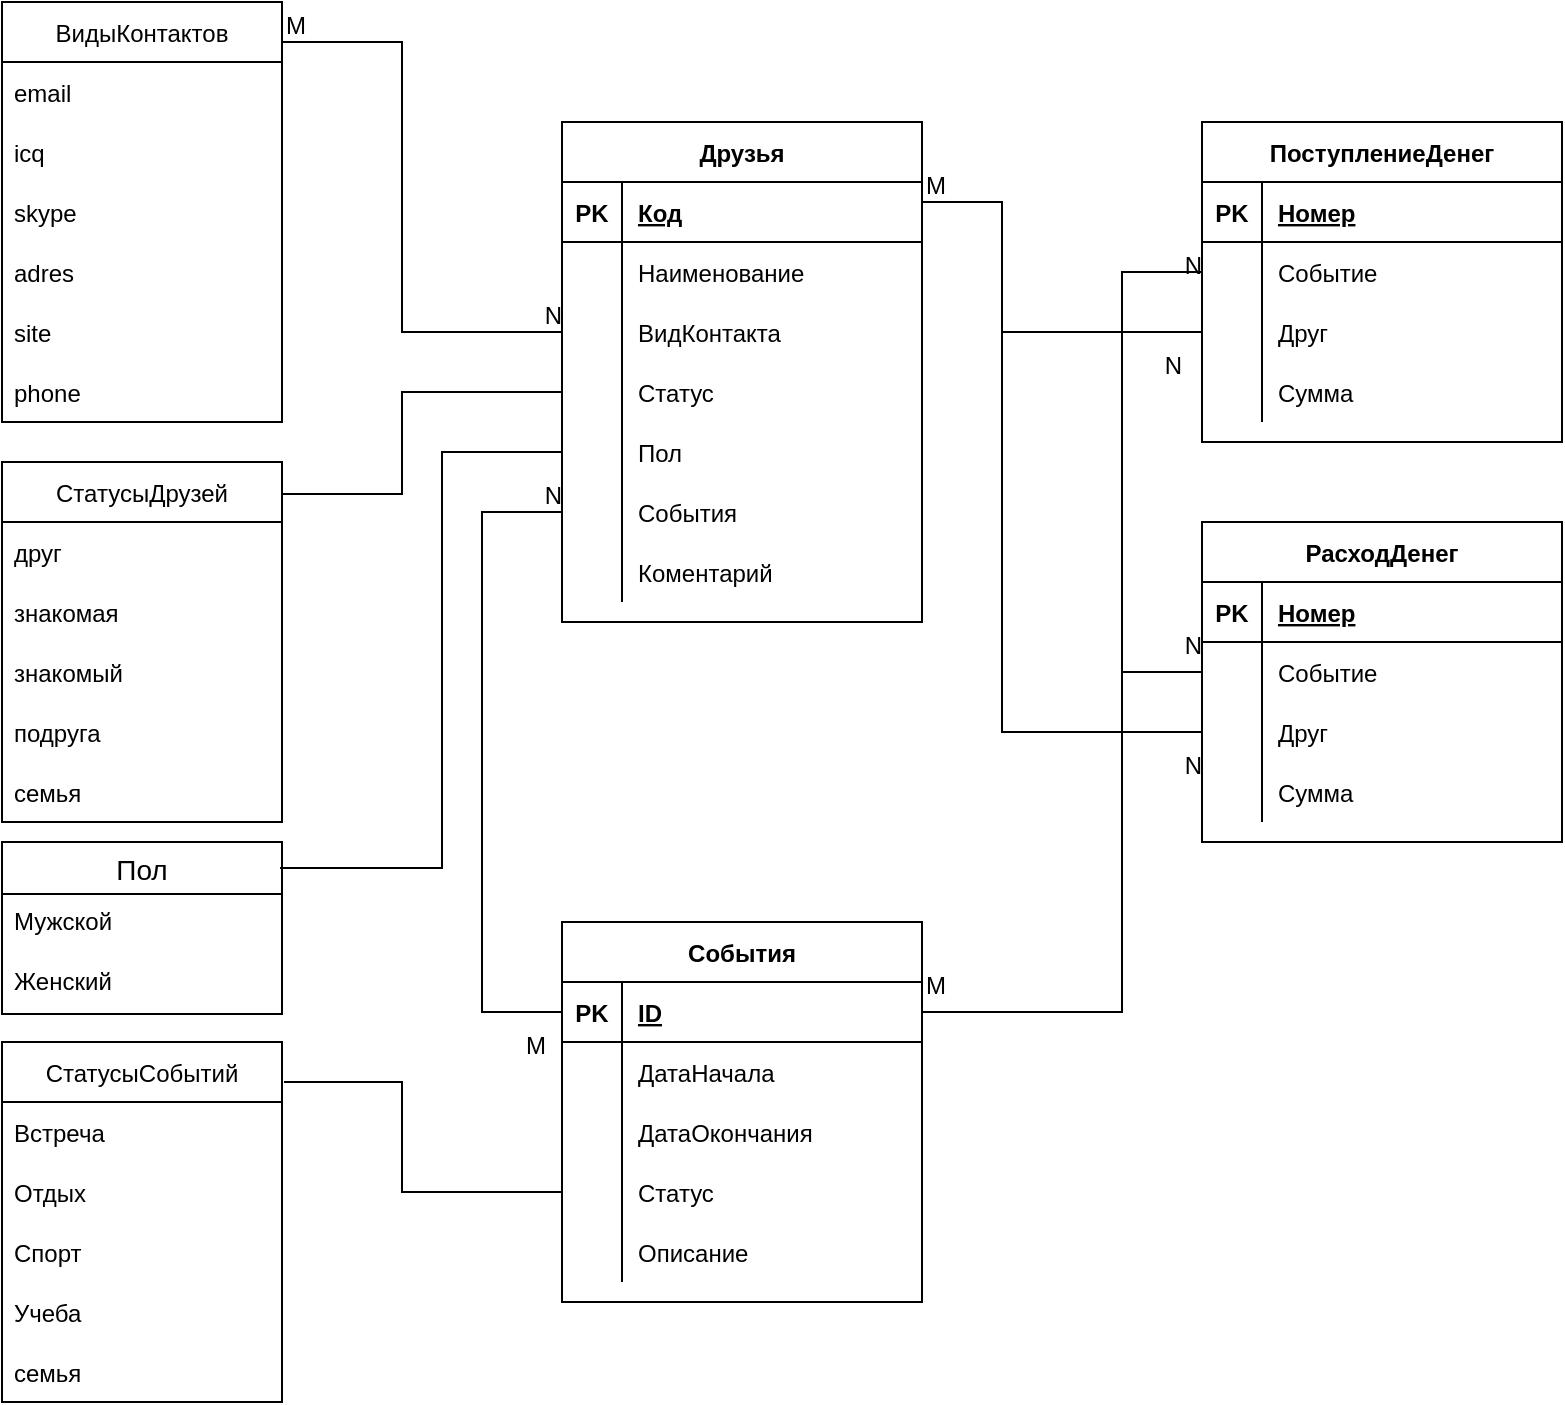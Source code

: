 <mxfile version="18.0.1" type="device"><diagram id="85MOG6MZ0i35WVdDXiMP" name="Страница 1"><mxGraphModel dx="1102" dy="865" grid="0" gridSize="10" guides="1" tooltips="1" connect="1" arrows="1" fold="1" page="1" pageScale="1" pageWidth="827" pageHeight="1169" background="none" math="0" shadow="0"><root><mxCell id="0"/><mxCell id="1" parent="0"/><mxCell id="PsIg1ZPTHBWjoqns5oOD-7" value="ВидыКонтактов" style="swimlane;fontStyle=0;childLayout=stackLayout;horizontal=1;startSize=30;horizontalStack=0;resizeParent=1;resizeParentMax=0;resizeLast=0;collapsible=1;marginBottom=0;" parent="1" vertex="1"><mxGeometry x="24" y="17" width="140" height="210" as="geometry"/></mxCell><mxCell id="PsIg1ZPTHBWjoqns5oOD-62" value="" style="endArrow=none;html=1;rounded=0;entryX=0;entryY=0.5;entryDx=0;entryDy=0;" parent="PsIg1ZPTHBWjoqns5oOD-7" target="PsIg1ZPTHBWjoqns5oOD-51" edge="1"><mxGeometry relative="1" as="geometry"><mxPoint x="140" y="20" as="sourcePoint"/><mxPoint x="300" y="20" as="targetPoint"/><Array as="points"><mxPoint x="200" y="20"/><mxPoint x="200" y="165"/></Array></mxGeometry></mxCell><mxCell id="PsIg1ZPTHBWjoqns5oOD-63" value="N" style="resizable=0;html=1;align=right;verticalAlign=bottom;" parent="PsIg1ZPTHBWjoqns5oOD-62" connectable="0" vertex="1"><mxGeometry x="1" relative="1" as="geometry"/></mxCell><mxCell id="PsIg1ZPTHBWjoqns5oOD-8" value="email" style="text;strokeColor=none;fillColor=none;align=left;verticalAlign=middle;spacingLeft=4;spacingRight=4;overflow=hidden;points=[[0,0.5],[1,0.5]];portConstraint=eastwest;rotatable=0;" parent="PsIg1ZPTHBWjoqns5oOD-7" vertex="1"><mxGeometry y="30" width="140" height="30" as="geometry"/></mxCell><mxCell id="PsIg1ZPTHBWjoqns5oOD-9" value="icq" style="text;strokeColor=none;fillColor=none;align=left;verticalAlign=middle;spacingLeft=4;spacingRight=4;overflow=hidden;points=[[0,0.5],[1,0.5]];portConstraint=eastwest;rotatable=0;" parent="PsIg1ZPTHBWjoqns5oOD-7" vertex="1"><mxGeometry y="60" width="140" height="30" as="geometry"/></mxCell><mxCell id="PsIg1ZPTHBWjoqns5oOD-10" value="skype" style="text;strokeColor=none;fillColor=none;align=left;verticalAlign=middle;spacingLeft=4;spacingRight=4;overflow=hidden;points=[[0,0.5],[1,0.5]];portConstraint=eastwest;rotatable=0;" parent="PsIg1ZPTHBWjoqns5oOD-7" vertex="1"><mxGeometry y="90" width="140" height="30" as="geometry"/></mxCell><mxCell id="PsIg1ZPTHBWjoqns5oOD-23" value="adres" style="text;strokeColor=none;fillColor=none;align=left;verticalAlign=middle;spacingLeft=4;spacingRight=4;overflow=hidden;points=[[0,0.5],[1,0.5]];portConstraint=eastwest;rotatable=0;" parent="PsIg1ZPTHBWjoqns5oOD-7" vertex="1"><mxGeometry y="120" width="140" height="30" as="geometry"/></mxCell><mxCell id="PsIg1ZPTHBWjoqns5oOD-25" value="site" style="text;strokeColor=none;fillColor=none;align=left;verticalAlign=middle;spacingLeft=4;spacingRight=4;overflow=hidden;points=[[0,0.5],[1,0.5]];portConstraint=eastwest;rotatable=0;" parent="PsIg1ZPTHBWjoqns5oOD-7" vertex="1"><mxGeometry y="150" width="140" height="30" as="geometry"/></mxCell><mxCell id="PsIg1ZPTHBWjoqns5oOD-26" value="phone" style="text;strokeColor=none;fillColor=none;align=left;verticalAlign=middle;spacingLeft=4;spacingRight=4;overflow=hidden;points=[[0,0.5],[1,0.5]];portConstraint=eastwest;rotatable=0;" parent="PsIg1ZPTHBWjoqns5oOD-7" vertex="1"><mxGeometry y="180" width="140" height="30" as="geometry"/></mxCell><mxCell id="PsIg1ZPTHBWjoqns5oOD-11" value="СтатусыДрузей" style="swimlane;fontStyle=0;childLayout=stackLayout;horizontal=1;startSize=30;horizontalStack=0;resizeParent=1;resizeParentMax=0;resizeLast=0;collapsible=1;marginBottom=0;" parent="1" vertex="1"><mxGeometry x="24" y="247" width="140" height="180" as="geometry"/></mxCell><mxCell id="PsIg1ZPTHBWjoqns5oOD-12" value="друг" style="text;strokeColor=none;fillColor=none;align=left;verticalAlign=middle;spacingLeft=4;spacingRight=4;overflow=hidden;points=[[0,0.5],[1,0.5]];portConstraint=eastwest;rotatable=0;" parent="PsIg1ZPTHBWjoqns5oOD-11" vertex="1"><mxGeometry y="30" width="140" height="30" as="geometry"/></mxCell><mxCell id="PsIg1ZPTHBWjoqns5oOD-13" value="знакомая" style="text;strokeColor=none;fillColor=none;align=left;verticalAlign=middle;spacingLeft=4;spacingRight=4;overflow=hidden;points=[[0,0.5],[1,0.5]];portConstraint=eastwest;rotatable=0;" parent="PsIg1ZPTHBWjoqns5oOD-11" vertex="1"><mxGeometry y="60" width="140" height="30" as="geometry"/></mxCell><mxCell id="PsIg1ZPTHBWjoqns5oOD-14" value="знакомый" style="text;strokeColor=none;fillColor=none;align=left;verticalAlign=middle;spacingLeft=4;spacingRight=4;overflow=hidden;points=[[0,0.5],[1,0.5]];portConstraint=eastwest;rotatable=0;" parent="PsIg1ZPTHBWjoqns5oOD-11" vertex="1"><mxGeometry y="90" width="140" height="30" as="geometry"/></mxCell><mxCell id="PsIg1ZPTHBWjoqns5oOD-27" value="подруга" style="text;strokeColor=none;fillColor=none;align=left;verticalAlign=middle;spacingLeft=4;spacingRight=4;overflow=hidden;points=[[0,0.5],[1,0.5]];portConstraint=eastwest;rotatable=0;" parent="PsIg1ZPTHBWjoqns5oOD-11" vertex="1"><mxGeometry y="120" width="140" height="30" as="geometry"/></mxCell><mxCell id="PsIg1ZPTHBWjoqns5oOD-28" value="семья" style="text;strokeColor=none;fillColor=none;align=left;verticalAlign=middle;spacingLeft=4;spacingRight=4;overflow=hidden;points=[[0,0.5],[1,0.5]];portConstraint=eastwest;rotatable=0;" parent="PsIg1ZPTHBWjoqns5oOD-11" vertex="1"><mxGeometry y="150" width="140" height="30" as="geometry"/></mxCell><mxCell id="PsIg1ZPTHBWjoqns5oOD-38" value="Друзья" style="shape=table;startSize=30;container=1;collapsible=1;childLayout=tableLayout;fixedRows=1;rowLines=0;fontStyle=1;align=center;resizeLast=1;" parent="1" vertex="1"><mxGeometry x="304" y="77" width="180" height="250" as="geometry"/></mxCell><mxCell id="PsIg1ZPTHBWjoqns5oOD-39" value="" style="shape=tableRow;horizontal=0;startSize=0;swimlaneHead=0;swimlaneBody=0;fillColor=none;collapsible=0;dropTarget=0;points=[[0,0.5],[1,0.5]];portConstraint=eastwest;top=0;left=0;right=0;bottom=1;" parent="PsIg1ZPTHBWjoqns5oOD-38" vertex="1"><mxGeometry y="30" width="180" height="30" as="geometry"/></mxCell><mxCell id="PsIg1ZPTHBWjoqns5oOD-40" value="PK" style="shape=partialRectangle;connectable=0;fillColor=none;top=0;left=0;bottom=0;right=0;fontStyle=1;overflow=hidden;" parent="PsIg1ZPTHBWjoqns5oOD-39" vertex="1"><mxGeometry width="30" height="30" as="geometry"><mxRectangle width="30" height="30" as="alternateBounds"/></mxGeometry></mxCell><mxCell id="PsIg1ZPTHBWjoqns5oOD-41" value="Код" style="shape=partialRectangle;connectable=0;fillColor=none;top=0;left=0;bottom=0;right=0;align=left;spacingLeft=6;fontStyle=5;overflow=hidden;" parent="PsIg1ZPTHBWjoqns5oOD-39" vertex="1"><mxGeometry x="30" width="150" height="30" as="geometry"><mxRectangle width="150" height="30" as="alternateBounds"/></mxGeometry></mxCell><mxCell id="PsIg1ZPTHBWjoqns5oOD-42" value="" style="shape=tableRow;horizontal=0;startSize=0;swimlaneHead=0;swimlaneBody=0;fillColor=none;collapsible=0;dropTarget=0;points=[[0,0.5],[1,0.5]];portConstraint=eastwest;top=0;left=0;right=0;bottom=0;" parent="PsIg1ZPTHBWjoqns5oOD-38" vertex="1"><mxGeometry y="60" width="180" height="30" as="geometry"/></mxCell><mxCell id="PsIg1ZPTHBWjoqns5oOD-43" value="" style="shape=partialRectangle;connectable=0;fillColor=none;top=0;left=0;bottom=0;right=0;editable=1;overflow=hidden;" parent="PsIg1ZPTHBWjoqns5oOD-42" vertex="1"><mxGeometry width="30" height="30" as="geometry"><mxRectangle width="30" height="30" as="alternateBounds"/></mxGeometry></mxCell><mxCell id="PsIg1ZPTHBWjoqns5oOD-44" value="Наименование" style="shape=partialRectangle;connectable=0;fillColor=none;top=0;left=0;bottom=0;right=0;align=left;spacingLeft=6;overflow=hidden;" parent="PsIg1ZPTHBWjoqns5oOD-42" vertex="1"><mxGeometry x="30" width="150" height="30" as="geometry"><mxRectangle width="150" height="30" as="alternateBounds"/></mxGeometry></mxCell><mxCell id="PsIg1ZPTHBWjoqns5oOD-51" value="" style="shape=tableRow;horizontal=0;startSize=0;swimlaneHead=0;swimlaneBody=0;fillColor=none;collapsible=0;dropTarget=0;points=[[0,0.5],[1,0.5]];portConstraint=eastwest;top=0;left=0;right=0;bottom=0;" parent="PsIg1ZPTHBWjoqns5oOD-38" vertex="1"><mxGeometry y="90" width="180" height="30" as="geometry"/></mxCell><mxCell id="PsIg1ZPTHBWjoqns5oOD-52" value="" style="shape=partialRectangle;connectable=0;fillColor=none;top=0;left=0;bottom=0;right=0;editable=1;overflow=hidden;" parent="PsIg1ZPTHBWjoqns5oOD-51" vertex="1"><mxGeometry width="30" height="30" as="geometry"><mxRectangle width="30" height="30" as="alternateBounds"/></mxGeometry></mxCell><mxCell id="PsIg1ZPTHBWjoqns5oOD-53" value="ВидКонтакта" style="shape=partialRectangle;connectable=0;fillColor=none;top=0;left=0;bottom=0;right=0;align=left;spacingLeft=6;overflow=hidden;" parent="PsIg1ZPTHBWjoqns5oOD-51" vertex="1"><mxGeometry x="30" width="150" height="30" as="geometry"><mxRectangle width="150" height="30" as="alternateBounds"/></mxGeometry></mxCell><mxCell id="PsIg1ZPTHBWjoqns5oOD-45" value="" style="shape=tableRow;horizontal=0;startSize=0;swimlaneHead=0;swimlaneBody=0;fillColor=none;collapsible=0;dropTarget=0;points=[[0,0.5],[1,0.5]];portConstraint=eastwest;top=0;left=0;right=0;bottom=0;" parent="PsIg1ZPTHBWjoqns5oOD-38" vertex="1"><mxGeometry y="120" width="180" height="30" as="geometry"/></mxCell><mxCell id="PsIg1ZPTHBWjoqns5oOD-46" value="" style="shape=partialRectangle;connectable=0;fillColor=none;top=0;left=0;bottom=0;right=0;editable=1;overflow=hidden;" parent="PsIg1ZPTHBWjoqns5oOD-45" vertex="1"><mxGeometry width="30" height="30" as="geometry"><mxRectangle width="30" height="30" as="alternateBounds"/></mxGeometry></mxCell><mxCell id="PsIg1ZPTHBWjoqns5oOD-47" value="Статус" style="shape=partialRectangle;connectable=0;fillColor=none;top=0;left=0;bottom=0;right=0;align=left;spacingLeft=6;overflow=hidden;" parent="PsIg1ZPTHBWjoqns5oOD-45" vertex="1"><mxGeometry x="30" width="150" height="30" as="geometry"><mxRectangle width="150" height="30" as="alternateBounds"/></mxGeometry></mxCell><mxCell id="PsIg1ZPTHBWjoqns5oOD-48" value="" style="shape=tableRow;horizontal=0;startSize=0;swimlaneHead=0;swimlaneBody=0;fillColor=none;collapsible=0;dropTarget=0;points=[[0,0.5],[1,0.5]];portConstraint=eastwest;top=0;left=0;right=0;bottom=0;" parent="PsIg1ZPTHBWjoqns5oOD-38" vertex="1"><mxGeometry y="150" width="180" height="30" as="geometry"/></mxCell><mxCell id="PsIg1ZPTHBWjoqns5oOD-49" value="" style="shape=partialRectangle;connectable=0;fillColor=none;top=0;left=0;bottom=0;right=0;editable=1;overflow=hidden;" parent="PsIg1ZPTHBWjoqns5oOD-48" vertex="1"><mxGeometry width="30" height="30" as="geometry"><mxRectangle width="30" height="30" as="alternateBounds"/></mxGeometry></mxCell><mxCell id="PsIg1ZPTHBWjoqns5oOD-50" value="Пол" style="shape=partialRectangle;connectable=0;fillColor=none;top=0;left=0;bottom=0;right=0;align=left;spacingLeft=6;overflow=hidden;" parent="PsIg1ZPTHBWjoqns5oOD-48" vertex="1"><mxGeometry x="30" width="150" height="30" as="geometry"><mxRectangle width="150" height="30" as="alternateBounds"/></mxGeometry></mxCell><mxCell id="PsIg1ZPTHBWjoqns5oOD-54" value="" style="shape=tableRow;horizontal=0;startSize=0;swimlaneHead=0;swimlaneBody=0;fillColor=none;collapsible=0;dropTarget=0;points=[[0,0.5],[1,0.5]];portConstraint=eastwest;top=0;left=0;right=0;bottom=0;" parent="PsIg1ZPTHBWjoqns5oOD-38" vertex="1"><mxGeometry y="180" width="180" height="30" as="geometry"/></mxCell><mxCell id="PsIg1ZPTHBWjoqns5oOD-55" value="" style="shape=partialRectangle;connectable=0;fillColor=none;top=0;left=0;bottom=0;right=0;editable=1;overflow=hidden;" parent="PsIg1ZPTHBWjoqns5oOD-54" vertex="1"><mxGeometry width="30" height="30" as="geometry"><mxRectangle width="30" height="30" as="alternateBounds"/></mxGeometry></mxCell><mxCell id="PsIg1ZPTHBWjoqns5oOD-56" value="События" style="shape=partialRectangle;connectable=0;fillColor=none;top=0;left=0;bottom=0;right=0;align=left;spacingLeft=6;overflow=hidden;" parent="PsIg1ZPTHBWjoqns5oOD-54" vertex="1"><mxGeometry x="30" width="150" height="30" as="geometry"><mxRectangle width="150" height="30" as="alternateBounds"/></mxGeometry></mxCell><mxCell id="PsIg1ZPTHBWjoqns5oOD-57" value="" style="shape=tableRow;horizontal=0;startSize=0;swimlaneHead=0;swimlaneBody=0;fillColor=none;collapsible=0;dropTarget=0;points=[[0,0.5],[1,0.5]];portConstraint=eastwest;top=0;left=0;right=0;bottom=0;" parent="PsIg1ZPTHBWjoqns5oOD-38" vertex="1"><mxGeometry y="210" width="180" height="30" as="geometry"/></mxCell><mxCell id="PsIg1ZPTHBWjoqns5oOD-58" value="" style="shape=partialRectangle;connectable=0;fillColor=none;top=0;left=0;bottom=0;right=0;editable=1;overflow=hidden;" parent="PsIg1ZPTHBWjoqns5oOD-57" vertex="1"><mxGeometry width="30" height="30" as="geometry"><mxRectangle width="30" height="30" as="alternateBounds"/></mxGeometry></mxCell><mxCell id="PsIg1ZPTHBWjoqns5oOD-59" value="Коментарий" style="shape=partialRectangle;connectable=0;fillColor=none;top=0;left=0;bottom=0;right=0;align=left;spacingLeft=6;overflow=hidden;" parent="PsIg1ZPTHBWjoqns5oOD-57" vertex="1"><mxGeometry x="30" width="150" height="30" as="geometry"><mxRectangle width="150" height="30" as="alternateBounds"/></mxGeometry></mxCell><mxCell id="PsIg1ZPTHBWjoqns5oOD-60" value="" style="endArrow=none;html=1;rounded=0;entryX=0;entryY=0.5;entryDx=0;entryDy=0;exitX=1;exitY=0.089;exitDx=0;exitDy=0;exitPerimeter=0;" parent="1" source="PsIg1ZPTHBWjoqns5oOD-11" target="PsIg1ZPTHBWjoqns5oOD-45" edge="1"><mxGeometry relative="1" as="geometry"><mxPoint x="164" y="327" as="sourcePoint"/><mxPoint x="324" y="327" as="targetPoint"/><Array as="points"><mxPoint x="224" y="263"/><mxPoint x="224" y="212"/></Array></mxGeometry></mxCell><mxCell id="PsIg1ZPTHBWjoqns5oOD-64" value="СтатусыСобытий" style="swimlane;fontStyle=0;childLayout=stackLayout;horizontal=1;startSize=30;horizontalStack=0;resizeParent=1;resizeParentMax=0;resizeLast=0;collapsible=1;marginBottom=0;" parent="1" vertex="1"><mxGeometry x="24" y="537" width="140" height="180" as="geometry"/></mxCell><mxCell id="PsIg1ZPTHBWjoqns5oOD-65" value="Встреча" style="text;strokeColor=none;fillColor=none;align=left;verticalAlign=middle;spacingLeft=4;spacingRight=4;overflow=hidden;points=[[0,0.5],[1,0.5]];portConstraint=eastwest;rotatable=0;" parent="PsIg1ZPTHBWjoqns5oOD-64" vertex="1"><mxGeometry y="30" width="140" height="30" as="geometry"/></mxCell><mxCell id="PsIg1ZPTHBWjoqns5oOD-66" value="Отдых" style="text;strokeColor=none;fillColor=none;align=left;verticalAlign=middle;spacingLeft=4;spacingRight=4;overflow=hidden;points=[[0,0.5],[1,0.5]];portConstraint=eastwest;rotatable=0;" parent="PsIg1ZPTHBWjoqns5oOD-64" vertex="1"><mxGeometry y="60" width="140" height="30" as="geometry"/></mxCell><mxCell id="PsIg1ZPTHBWjoqns5oOD-67" value="Спорт" style="text;strokeColor=none;fillColor=none;align=left;verticalAlign=middle;spacingLeft=4;spacingRight=4;overflow=hidden;points=[[0,0.5],[1,0.5]];portConstraint=eastwest;rotatable=0;" parent="PsIg1ZPTHBWjoqns5oOD-64" vertex="1"><mxGeometry y="90" width="140" height="30" as="geometry"/></mxCell><mxCell id="PsIg1ZPTHBWjoqns5oOD-68" value="Учеба" style="text;strokeColor=none;fillColor=none;align=left;verticalAlign=middle;spacingLeft=4;spacingRight=4;overflow=hidden;points=[[0,0.5],[1,0.5]];portConstraint=eastwest;rotatable=0;" parent="PsIg1ZPTHBWjoqns5oOD-64" vertex="1"><mxGeometry y="120" width="140" height="30" as="geometry"/></mxCell><mxCell id="PsIg1ZPTHBWjoqns5oOD-69" value="семья" style="text;strokeColor=none;fillColor=none;align=left;verticalAlign=middle;spacingLeft=4;spacingRight=4;overflow=hidden;points=[[0,0.5],[1,0.5]];portConstraint=eastwest;rotatable=0;" parent="PsIg1ZPTHBWjoqns5oOD-64" vertex="1"><mxGeometry y="150" width="140" height="30" as="geometry"/></mxCell><mxCell id="PsIg1ZPTHBWjoqns5oOD-72" value="События" style="shape=table;startSize=30;container=1;collapsible=1;childLayout=tableLayout;fixedRows=1;rowLines=0;fontStyle=1;align=center;resizeLast=1;" parent="1" vertex="1"><mxGeometry x="304" y="477" width="180" height="190" as="geometry"/></mxCell><mxCell id="PsIg1ZPTHBWjoqns5oOD-73" value="" style="shape=tableRow;horizontal=0;startSize=0;swimlaneHead=0;swimlaneBody=0;fillColor=none;collapsible=0;dropTarget=0;points=[[0,0.5],[1,0.5]];portConstraint=eastwest;top=0;left=0;right=0;bottom=1;" parent="PsIg1ZPTHBWjoqns5oOD-72" vertex="1"><mxGeometry y="30" width="180" height="30" as="geometry"/></mxCell><mxCell id="PsIg1ZPTHBWjoqns5oOD-74" value="PK" style="shape=partialRectangle;connectable=0;fillColor=none;top=0;left=0;bottom=0;right=0;fontStyle=1;overflow=hidden;" parent="PsIg1ZPTHBWjoqns5oOD-73" vertex="1"><mxGeometry width="30" height="30" as="geometry"><mxRectangle width="30" height="30" as="alternateBounds"/></mxGeometry></mxCell><mxCell id="PsIg1ZPTHBWjoqns5oOD-75" value="ID" style="shape=partialRectangle;connectable=0;fillColor=none;top=0;left=0;bottom=0;right=0;align=left;spacingLeft=6;fontStyle=5;overflow=hidden;" parent="PsIg1ZPTHBWjoqns5oOD-73" vertex="1"><mxGeometry x="30" width="150" height="30" as="geometry"><mxRectangle width="150" height="30" as="alternateBounds"/></mxGeometry></mxCell><mxCell id="PsIg1ZPTHBWjoqns5oOD-76" value="" style="shape=tableRow;horizontal=0;startSize=0;swimlaneHead=0;swimlaneBody=0;fillColor=none;collapsible=0;dropTarget=0;points=[[0,0.5],[1,0.5]];portConstraint=eastwest;top=0;left=0;right=0;bottom=0;" parent="PsIg1ZPTHBWjoqns5oOD-72" vertex="1"><mxGeometry y="60" width="180" height="30" as="geometry"/></mxCell><mxCell id="PsIg1ZPTHBWjoqns5oOD-77" value="" style="shape=partialRectangle;connectable=0;fillColor=none;top=0;left=0;bottom=0;right=0;editable=1;overflow=hidden;" parent="PsIg1ZPTHBWjoqns5oOD-76" vertex="1"><mxGeometry width="30" height="30" as="geometry"><mxRectangle width="30" height="30" as="alternateBounds"/></mxGeometry></mxCell><mxCell id="PsIg1ZPTHBWjoqns5oOD-78" value="ДатаНачала" style="shape=partialRectangle;connectable=0;fillColor=none;top=0;left=0;bottom=0;right=0;align=left;spacingLeft=6;overflow=hidden;" parent="PsIg1ZPTHBWjoqns5oOD-76" vertex="1"><mxGeometry x="30" width="150" height="30" as="geometry"><mxRectangle width="150" height="30" as="alternateBounds"/></mxGeometry></mxCell><mxCell id="PsIg1ZPTHBWjoqns5oOD-79" value="" style="shape=tableRow;horizontal=0;startSize=0;swimlaneHead=0;swimlaneBody=0;fillColor=none;collapsible=0;dropTarget=0;points=[[0,0.5],[1,0.5]];portConstraint=eastwest;top=0;left=0;right=0;bottom=0;" parent="PsIg1ZPTHBWjoqns5oOD-72" vertex="1"><mxGeometry y="90" width="180" height="30" as="geometry"/></mxCell><mxCell id="PsIg1ZPTHBWjoqns5oOD-80" value="" style="shape=partialRectangle;connectable=0;fillColor=none;top=0;left=0;bottom=0;right=0;editable=1;overflow=hidden;" parent="PsIg1ZPTHBWjoqns5oOD-79" vertex="1"><mxGeometry width="30" height="30" as="geometry"><mxRectangle width="30" height="30" as="alternateBounds"/></mxGeometry></mxCell><mxCell id="PsIg1ZPTHBWjoqns5oOD-81" value="ДатаОкончания" style="shape=partialRectangle;connectable=0;fillColor=none;top=0;left=0;bottom=0;right=0;align=left;spacingLeft=6;overflow=hidden;" parent="PsIg1ZPTHBWjoqns5oOD-79" vertex="1"><mxGeometry x="30" width="150" height="30" as="geometry"><mxRectangle width="150" height="30" as="alternateBounds"/></mxGeometry></mxCell><mxCell id="PsIg1ZPTHBWjoqns5oOD-82" value="" style="shape=tableRow;horizontal=0;startSize=0;swimlaneHead=0;swimlaneBody=0;fillColor=none;collapsible=0;dropTarget=0;points=[[0,0.5],[1,0.5]];portConstraint=eastwest;top=0;left=0;right=0;bottom=0;" parent="PsIg1ZPTHBWjoqns5oOD-72" vertex="1"><mxGeometry y="120" width="180" height="30" as="geometry"/></mxCell><mxCell id="PsIg1ZPTHBWjoqns5oOD-83" value="" style="shape=partialRectangle;connectable=0;fillColor=none;top=0;left=0;bottom=0;right=0;editable=1;overflow=hidden;" parent="PsIg1ZPTHBWjoqns5oOD-82" vertex="1"><mxGeometry width="30" height="30" as="geometry"><mxRectangle width="30" height="30" as="alternateBounds"/></mxGeometry></mxCell><mxCell id="PsIg1ZPTHBWjoqns5oOD-84" value="Статус" style="shape=partialRectangle;connectable=0;fillColor=none;top=0;left=0;bottom=0;right=0;align=left;spacingLeft=6;overflow=hidden;" parent="PsIg1ZPTHBWjoqns5oOD-82" vertex="1"><mxGeometry x="30" width="150" height="30" as="geometry"><mxRectangle width="150" height="30" as="alternateBounds"/></mxGeometry></mxCell><mxCell id="PsIg1ZPTHBWjoqns5oOD-85" value="" style="shape=tableRow;horizontal=0;startSize=0;swimlaneHead=0;swimlaneBody=0;fillColor=none;collapsible=0;dropTarget=0;points=[[0,0.5],[1,0.5]];portConstraint=eastwest;top=0;left=0;right=0;bottom=0;" parent="PsIg1ZPTHBWjoqns5oOD-72" vertex="1"><mxGeometry y="150" width="180" height="30" as="geometry"/></mxCell><mxCell id="PsIg1ZPTHBWjoqns5oOD-86" value="" style="shape=partialRectangle;connectable=0;fillColor=none;top=0;left=0;bottom=0;right=0;editable=1;overflow=hidden;" parent="PsIg1ZPTHBWjoqns5oOD-85" vertex="1"><mxGeometry width="30" height="30" as="geometry"><mxRectangle width="30" height="30" as="alternateBounds"/></mxGeometry></mxCell><mxCell id="PsIg1ZPTHBWjoqns5oOD-87" value="Описание" style="shape=partialRectangle;connectable=0;fillColor=none;top=0;left=0;bottom=0;right=0;align=left;spacingLeft=6;overflow=hidden;" parent="PsIg1ZPTHBWjoqns5oOD-85" vertex="1"><mxGeometry x="30" width="150" height="30" as="geometry"><mxRectangle width="150" height="30" as="alternateBounds"/></mxGeometry></mxCell><mxCell id="PsIg1ZPTHBWjoqns5oOD-94" value="" style="endArrow=none;html=1;rounded=0;entryX=0;entryY=0.5;entryDx=0;entryDy=0;exitX=1.007;exitY=0.111;exitDx=0;exitDy=0;exitPerimeter=0;" parent="1" source="PsIg1ZPTHBWjoqns5oOD-64" target="PsIg1ZPTHBWjoqns5oOD-82" edge="1"><mxGeometry relative="1" as="geometry"><mxPoint x="164" y="532" as="sourcePoint"/><mxPoint x="304" y="417" as="targetPoint"/><Array as="points"><mxPoint x="224" y="557"/><mxPoint x="224" y="612"/></Array></mxGeometry></mxCell><mxCell id="PsIg1ZPTHBWjoqns5oOD-96" value="" style="endArrow=none;html=1;rounded=0;exitX=0;exitY=0.5;exitDx=0;exitDy=0;entryX=0;entryY=0.5;entryDx=0;entryDy=0;" parent="1" source="PsIg1ZPTHBWjoqns5oOD-73" target="PsIg1ZPTHBWjoqns5oOD-54" edge="1"><mxGeometry relative="1" as="geometry"><mxPoint x="294" y="397" as="sourcePoint"/><mxPoint x="454" y="397" as="targetPoint"/><Array as="points"><mxPoint x="264" y="522"/><mxPoint x="264" y="272"/></Array></mxGeometry></mxCell><mxCell id="PsIg1ZPTHBWjoqns5oOD-97" value="M" style="resizable=0;html=1;align=left;verticalAlign=bottom;" parent="PsIg1ZPTHBWjoqns5oOD-96" connectable="0" vertex="1"><mxGeometry x="-1" relative="1" as="geometry"><mxPoint x="-20" y="25" as="offset"/></mxGeometry></mxCell><mxCell id="PsIg1ZPTHBWjoqns5oOD-98" value="N" style="resizable=0;html=1;align=right;verticalAlign=bottom;" parent="PsIg1ZPTHBWjoqns5oOD-96" connectable="0" vertex="1"><mxGeometry x="1" relative="1" as="geometry"/></mxCell><mxCell id="PsIg1ZPTHBWjoqns5oOD-99" value="M" style="resizable=0;html=1;align=left;verticalAlign=bottom;" parent="PsIg1ZPTHBWjoqns5oOD-96" connectable="0" vertex="1"><mxGeometry x="-1" relative="1" as="geometry"><mxPoint x="-140" y="-485" as="offset"/></mxGeometry></mxCell><mxCell id="PsIg1ZPTHBWjoqns5oOD-182" value="M" style="resizable=0;html=1;align=left;verticalAlign=bottom;" parent="PsIg1ZPTHBWjoqns5oOD-96" connectable="0" vertex="1"><mxGeometry x="-1" relative="1" as="geometry"><mxPoint x="180" y="-5" as="offset"/></mxGeometry></mxCell><mxCell id="PsIg1ZPTHBWjoqns5oOD-184" value="N" style="resizable=0;html=1;align=right;verticalAlign=bottom;" parent="PsIg1ZPTHBWjoqns5oOD-96" connectable="0" vertex="1"><mxGeometry x="1" relative="1" as="geometry"><mxPoint x="320" y="75" as="offset"/></mxGeometry></mxCell><mxCell id="PsIg1ZPTHBWjoqns5oOD-185" value="N" style="resizable=0;html=1;align=right;verticalAlign=bottom;" parent="PsIg1ZPTHBWjoqns5oOD-96" connectable="0" vertex="1"><mxGeometry x="1" relative="1" as="geometry"><mxPoint x="320" y="-115" as="offset"/></mxGeometry></mxCell><mxCell id="PsIg1ZPTHBWjoqns5oOD-186" value="N" style="resizable=0;html=1;align=right;verticalAlign=bottom;" parent="PsIg1ZPTHBWjoqns5oOD-96" connectable="0" vertex="1"><mxGeometry x="1" relative="1" as="geometry"><mxPoint x="310" y="-65" as="offset"/></mxGeometry></mxCell><mxCell id="PsIg1ZPTHBWjoqns5oOD-187" value="N" style="resizable=0;html=1;align=right;verticalAlign=bottom;" parent="PsIg1ZPTHBWjoqns5oOD-96" connectable="0" vertex="1"><mxGeometry x="1" relative="1" as="geometry"><mxPoint x="320" y="135" as="offset"/></mxGeometry></mxCell><mxCell id="PsIg1ZPTHBWjoqns5oOD-188" value="M" style="resizable=0;html=1;align=left;verticalAlign=bottom;" parent="PsIg1ZPTHBWjoqns5oOD-96" connectable="0" vertex="1"><mxGeometry x="-1" relative="1" as="geometry"><mxPoint x="180" y="-405" as="offset"/></mxGeometry></mxCell><mxCell id="PsIg1ZPTHBWjoqns5oOD-103" value="Пол" style="swimlane;fontStyle=0;childLayout=stackLayout;horizontal=1;startSize=26;horizontalStack=0;resizeParent=1;resizeParentMax=0;resizeLast=0;collapsible=1;marginBottom=0;align=center;fontSize=14;" parent="1" vertex="1"><mxGeometry x="24" y="437" width="140" height="86" as="geometry"/></mxCell><mxCell id="PsIg1ZPTHBWjoqns5oOD-104" value="Мужской" style="text;strokeColor=none;fillColor=none;spacingLeft=4;spacingRight=4;overflow=hidden;rotatable=0;points=[[0,0.5],[1,0.5]];portConstraint=eastwest;fontSize=12;" parent="PsIg1ZPTHBWjoqns5oOD-103" vertex="1"><mxGeometry y="26" width="140" height="30" as="geometry"/></mxCell><mxCell id="PsIg1ZPTHBWjoqns5oOD-105" value="Женский" style="text;strokeColor=none;fillColor=none;spacingLeft=4;spacingRight=4;overflow=hidden;rotatable=0;points=[[0,0.5],[1,0.5]];portConstraint=eastwest;fontSize=12;" parent="PsIg1ZPTHBWjoqns5oOD-103" vertex="1"><mxGeometry y="56" width="140" height="30" as="geometry"/></mxCell><mxCell id="PsIg1ZPTHBWjoqns5oOD-107" value="" style="endArrow=none;html=1;rounded=0;exitX=0.993;exitY=0.151;exitDx=0;exitDy=0;exitPerimeter=0;entryX=0;entryY=0.5;entryDx=0;entryDy=0;" parent="1" source="PsIg1ZPTHBWjoqns5oOD-103" target="PsIg1ZPTHBWjoqns5oOD-48" edge="1"><mxGeometry relative="1" as="geometry"><mxPoint x="324" y="377" as="sourcePoint"/><mxPoint x="484" y="377" as="targetPoint"/><Array as="points"><mxPoint x="244" y="450"/><mxPoint x="244" y="242"/></Array></mxGeometry></mxCell><mxCell id="PsIg1ZPTHBWjoqns5oOD-137" value="ПоступлениеДенег" style="shape=table;startSize=30;container=1;collapsible=1;childLayout=tableLayout;fixedRows=1;rowLines=0;fontStyle=1;align=center;resizeLast=1;" parent="1" vertex="1"><mxGeometry x="624" y="77" width="180" height="160" as="geometry"/></mxCell><mxCell id="PsIg1ZPTHBWjoqns5oOD-138" value="" style="shape=tableRow;horizontal=0;startSize=0;swimlaneHead=0;swimlaneBody=0;fillColor=none;collapsible=0;dropTarget=0;points=[[0,0.5],[1,0.5]];portConstraint=eastwest;top=0;left=0;right=0;bottom=1;" parent="PsIg1ZPTHBWjoqns5oOD-137" vertex="1"><mxGeometry y="30" width="180" height="30" as="geometry"/></mxCell><mxCell id="PsIg1ZPTHBWjoqns5oOD-139" value="PK" style="shape=partialRectangle;connectable=0;fillColor=none;top=0;left=0;bottom=0;right=0;fontStyle=1;overflow=hidden;" parent="PsIg1ZPTHBWjoqns5oOD-138" vertex="1"><mxGeometry width="30" height="30" as="geometry"><mxRectangle width="30" height="30" as="alternateBounds"/></mxGeometry></mxCell><mxCell id="PsIg1ZPTHBWjoqns5oOD-140" value="Номер" style="shape=partialRectangle;connectable=0;fillColor=none;top=0;left=0;bottom=0;right=0;align=left;spacingLeft=6;fontStyle=5;overflow=hidden;" parent="PsIg1ZPTHBWjoqns5oOD-138" vertex="1"><mxGeometry x="30" width="150" height="30" as="geometry"><mxRectangle width="150" height="30" as="alternateBounds"/></mxGeometry></mxCell><mxCell id="PsIg1ZPTHBWjoqns5oOD-141" value="" style="shape=tableRow;horizontal=0;startSize=0;swimlaneHead=0;swimlaneBody=0;fillColor=none;collapsible=0;dropTarget=0;points=[[0,0.5],[1,0.5]];portConstraint=eastwest;top=0;left=0;right=0;bottom=0;" parent="PsIg1ZPTHBWjoqns5oOD-137" vertex="1"><mxGeometry y="60" width="180" height="30" as="geometry"/></mxCell><mxCell id="PsIg1ZPTHBWjoqns5oOD-142" value="" style="shape=partialRectangle;connectable=0;fillColor=none;top=0;left=0;bottom=0;right=0;editable=1;overflow=hidden;" parent="PsIg1ZPTHBWjoqns5oOD-141" vertex="1"><mxGeometry width="30" height="30" as="geometry"><mxRectangle width="30" height="30" as="alternateBounds"/></mxGeometry></mxCell><mxCell id="PsIg1ZPTHBWjoqns5oOD-143" value="Событие" style="shape=partialRectangle;connectable=0;fillColor=none;top=0;left=0;bottom=0;right=0;align=left;spacingLeft=6;overflow=hidden;" parent="PsIg1ZPTHBWjoqns5oOD-141" vertex="1"><mxGeometry x="30" width="150" height="30" as="geometry"><mxRectangle width="150" height="30" as="alternateBounds"/></mxGeometry></mxCell><mxCell id="PsIg1ZPTHBWjoqns5oOD-144" value="" style="shape=tableRow;horizontal=0;startSize=0;swimlaneHead=0;swimlaneBody=0;fillColor=none;collapsible=0;dropTarget=0;points=[[0,0.5],[1,0.5]];portConstraint=eastwest;top=0;left=0;right=0;bottom=0;" parent="PsIg1ZPTHBWjoqns5oOD-137" vertex="1"><mxGeometry y="90" width="180" height="30" as="geometry"/></mxCell><mxCell id="PsIg1ZPTHBWjoqns5oOD-145" value="" style="shape=partialRectangle;connectable=0;fillColor=none;top=0;left=0;bottom=0;right=0;editable=1;overflow=hidden;" parent="PsIg1ZPTHBWjoqns5oOD-144" vertex="1"><mxGeometry width="30" height="30" as="geometry"><mxRectangle width="30" height="30" as="alternateBounds"/></mxGeometry></mxCell><mxCell id="PsIg1ZPTHBWjoqns5oOD-146" value="Друг" style="shape=partialRectangle;connectable=0;fillColor=none;top=0;left=0;bottom=0;right=0;align=left;spacingLeft=6;overflow=hidden;" parent="PsIg1ZPTHBWjoqns5oOD-144" vertex="1"><mxGeometry x="30" width="150" height="30" as="geometry"><mxRectangle width="150" height="30" as="alternateBounds"/></mxGeometry></mxCell><mxCell id="PsIg1ZPTHBWjoqns5oOD-147" value="" style="shape=tableRow;horizontal=0;startSize=0;swimlaneHead=0;swimlaneBody=0;fillColor=none;collapsible=0;dropTarget=0;points=[[0,0.5],[1,0.5]];portConstraint=eastwest;top=0;left=0;right=0;bottom=0;" parent="PsIg1ZPTHBWjoqns5oOD-137" vertex="1"><mxGeometry y="120" width="180" height="30" as="geometry"/></mxCell><mxCell id="PsIg1ZPTHBWjoqns5oOD-148" value="" style="shape=partialRectangle;connectable=0;fillColor=none;top=0;left=0;bottom=0;right=0;editable=1;overflow=hidden;" parent="PsIg1ZPTHBWjoqns5oOD-147" vertex="1"><mxGeometry width="30" height="30" as="geometry"><mxRectangle width="30" height="30" as="alternateBounds"/></mxGeometry></mxCell><mxCell id="PsIg1ZPTHBWjoqns5oOD-149" value="Сумма" style="shape=partialRectangle;connectable=0;fillColor=none;top=0;left=0;bottom=0;right=0;align=left;spacingLeft=6;overflow=hidden;" parent="PsIg1ZPTHBWjoqns5oOD-147" vertex="1"><mxGeometry x="30" width="150" height="30" as="geometry"><mxRectangle width="150" height="30" as="alternateBounds"/></mxGeometry></mxCell><mxCell id="PsIg1ZPTHBWjoqns5oOD-153" value="РасходДенег" style="shape=table;startSize=30;container=1;collapsible=1;childLayout=tableLayout;fixedRows=1;rowLines=0;fontStyle=1;align=center;resizeLast=1;" parent="1" vertex="1"><mxGeometry x="624" y="277" width="180" height="160" as="geometry"/></mxCell><mxCell id="PsIg1ZPTHBWjoqns5oOD-154" value="" style="shape=tableRow;horizontal=0;startSize=0;swimlaneHead=0;swimlaneBody=0;fillColor=none;collapsible=0;dropTarget=0;points=[[0,0.5],[1,0.5]];portConstraint=eastwest;top=0;left=0;right=0;bottom=1;" parent="PsIg1ZPTHBWjoqns5oOD-153" vertex="1"><mxGeometry y="30" width="180" height="30" as="geometry"/></mxCell><mxCell id="PsIg1ZPTHBWjoqns5oOD-155" value="PK" style="shape=partialRectangle;connectable=0;fillColor=none;top=0;left=0;bottom=0;right=0;fontStyle=1;overflow=hidden;" parent="PsIg1ZPTHBWjoqns5oOD-154" vertex="1"><mxGeometry width="30" height="30" as="geometry"><mxRectangle width="30" height="30" as="alternateBounds"/></mxGeometry></mxCell><mxCell id="PsIg1ZPTHBWjoqns5oOD-156" value="Номер" style="shape=partialRectangle;connectable=0;fillColor=none;top=0;left=0;bottom=0;right=0;align=left;spacingLeft=6;fontStyle=5;overflow=hidden;" parent="PsIg1ZPTHBWjoqns5oOD-154" vertex="1"><mxGeometry x="30" width="150" height="30" as="geometry"><mxRectangle width="150" height="30" as="alternateBounds"/></mxGeometry></mxCell><mxCell id="PsIg1ZPTHBWjoqns5oOD-157" value="" style="shape=tableRow;horizontal=0;startSize=0;swimlaneHead=0;swimlaneBody=0;fillColor=none;collapsible=0;dropTarget=0;points=[[0,0.5],[1,0.5]];portConstraint=eastwest;top=0;left=0;right=0;bottom=0;" parent="PsIg1ZPTHBWjoqns5oOD-153" vertex="1"><mxGeometry y="60" width="180" height="30" as="geometry"/></mxCell><mxCell id="PsIg1ZPTHBWjoqns5oOD-158" value="" style="shape=partialRectangle;connectable=0;fillColor=none;top=0;left=0;bottom=0;right=0;editable=1;overflow=hidden;" parent="PsIg1ZPTHBWjoqns5oOD-157" vertex="1"><mxGeometry width="30" height="30" as="geometry"><mxRectangle width="30" height="30" as="alternateBounds"/></mxGeometry></mxCell><mxCell id="PsIg1ZPTHBWjoqns5oOD-159" value="Событие" style="shape=partialRectangle;connectable=0;fillColor=none;top=0;left=0;bottom=0;right=0;align=left;spacingLeft=6;overflow=hidden;" parent="PsIg1ZPTHBWjoqns5oOD-157" vertex="1"><mxGeometry x="30" width="150" height="30" as="geometry"><mxRectangle width="150" height="30" as="alternateBounds"/></mxGeometry></mxCell><mxCell id="PsIg1ZPTHBWjoqns5oOD-160" value="" style="shape=tableRow;horizontal=0;startSize=0;swimlaneHead=0;swimlaneBody=0;fillColor=none;collapsible=0;dropTarget=0;points=[[0,0.5],[1,0.5]];portConstraint=eastwest;top=0;left=0;right=0;bottom=0;" parent="PsIg1ZPTHBWjoqns5oOD-153" vertex="1"><mxGeometry y="90" width="180" height="30" as="geometry"/></mxCell><mxCell id="PsIg1ZPTHBWjoqns5oOD-161" value="" style="shape=partialRectangle;connectable=0;fillColor=none;top=0;left=0;bottom=0;right=0;editable=1;overflow=hidden;" parent="PsIg1ZPTHBWjoqns5oOD-160" vertex="1"><mxGeometry width="30" height="30" as="geometry"><mxRectangle width="30" height="30" as="alternateBounds"/></mxGeometry></mxCell><mxCell id="PsIg1ZPTHBWjoqns5oOD-162" value="Друг" style="shape=partialRectangle;connectable=0;fillColor=none;top=0;left=0;bottom=0;right=0;align=left;spacingLeft=6;overflow=hidden;" parent="PsIg1ZPTHBWjoqns5oOD-160" vertex="1"><mxGeometry x="30" width="150" height="30" as="geometry"><mxRectangle width="150" height="30" as="alternateBounds"/></mxGeometry></mxCell><mxCell id="PsIg1ZPTHBWjoqns5oOD-163" value="" style="shape=tableRow;horizontal=0;startSize=0;swimlaneHead=0;swimlaneBody=0;fillColor=none;collapsible=0;dropTarget=0;points=[[0,0.5],[1,0.5]];portConstraint=eastwest;top=0;left=0;right=0;bottom=0;" parent="PsIg1ZPTHBWjoqns5oOD-153" vertex="1"><mxGeometry y="120" width="180" height="30" as="geometry"/></mxCell><mxCell id="PsIg1ZPTHBWjoqns5oOD-164" value="" style="shape=partialRectangle;connectable=0;fillColor=none;top=0;left=0;bottom=0;right=0;editable=1;overflow=hidden;" parent="PsIg1ZPTHBWjoqns5oOD-163" vertex="1"><mxGeometry width="30" height="30" as="geometry"><mxRectangle width="30" height="30" as="alternateBounds"/></mxGeometry></mxCell><mxCell id="PsIg1ZPTHBWjoqns5oOD-165" value="Сумма" style="shape=partialRectangle;connectable=0;fillColor=none;top=0;left=0;bottom=0;right=0;align=left;spacingLeft=6;overflow=hidden;" parent="PsIg1ZPTHBWjoqns5oOD-163" vertex="1"><mxGeometry x="30" width="150" height="30" as="geometry"><mxRectangle width="150" height="30" as="alternateBounds"/></mxGeometry></mxCell><mxCell id="PsIg1ZPTHBWjoqns5oOD-173" value="" style="endArrow=none;html=1;rounded=0;entryX=0;entryY=0.5;entryDx=0;entryDy=0;" parent="1" target="PsIg1ZPTHBWjoqns5oOD-157" edge="1"><mxGeometry relative="1" as="geometry"><mxPoint x="484" y="522" as="sourcePoint"/><mxPoint x="704" y="537" as="targetPoint"/><Array as="points"><mxPoint x="584" y="522"/><mxPoint x="584" y="352"/></Array></mxGeometry></mxCell><mxCell id="PsIg1ZPTHBWjoqns5oOD-174" value="" style="endArrow=none;html=1;rounded=0;exitX=1;exitY=0.5;exitDx=0;exitDy=0;entryX=0;entryY=0.5;entryDx=0;entryDy=0;" parent="1" source="PsIg1ZPTHBWjoqns5oOD-73" target="PsIg1ZPTHBWjoqns5oOD-141" edge="1"><mxGeometry relative="1" as="geometry"><mxPoint x="374" y="407" as="sourcePoint"/><mxPoint x="534" y="407" as="targetPoint"/><Array as="points"><mxPoint x="584" y="522"/><mxPoint x="584" y="152"/></Array></mxGeometry></mxCell><mxCell id="PsIg1ZPTHBWjoqns5oOD-175" value="" style="endArrow=none;html=1;rounded=0;entryX=0;entryY=0.5;entryDx=0;entryDy=0;" parent="1" target="PsIg1ZPTHBWjoqns5oOD-160" edge="1"><mxGeometry relative="1" as="geometry"><mxPoint x="484" y="117" as="sourcePoint"/><mxPoint x="644" y="117" as="targetPoint"/><Array as="points"><mxPoint x="524" y="117"/><mxPoint x="524" y="382"/></Array></mxGeometry></mxCell><mxCell id="PsIg1ZPTHBWjoqns5oOD-176" value="" style="endArrow=none;html=1;rounded=0;entryX=0;entryY=0.5;entryDx=0;entryDy=0;" parent="1" target="PsIg1ZPTHBWjoqns5oOD-144" edge="1"><mxGeometry relative="1" as="geometry"><mxPoint x="484" y="117" as="sourcePoint"/><mxPoint x="664" y="382" as="targetPoint"/><Array as="points"><mxPoint x="524" y="117"/><mxPoint x="524" y="182"/></Array></mxGeometry></mxCell></root></mxGraphModel></diagram></mxfile>